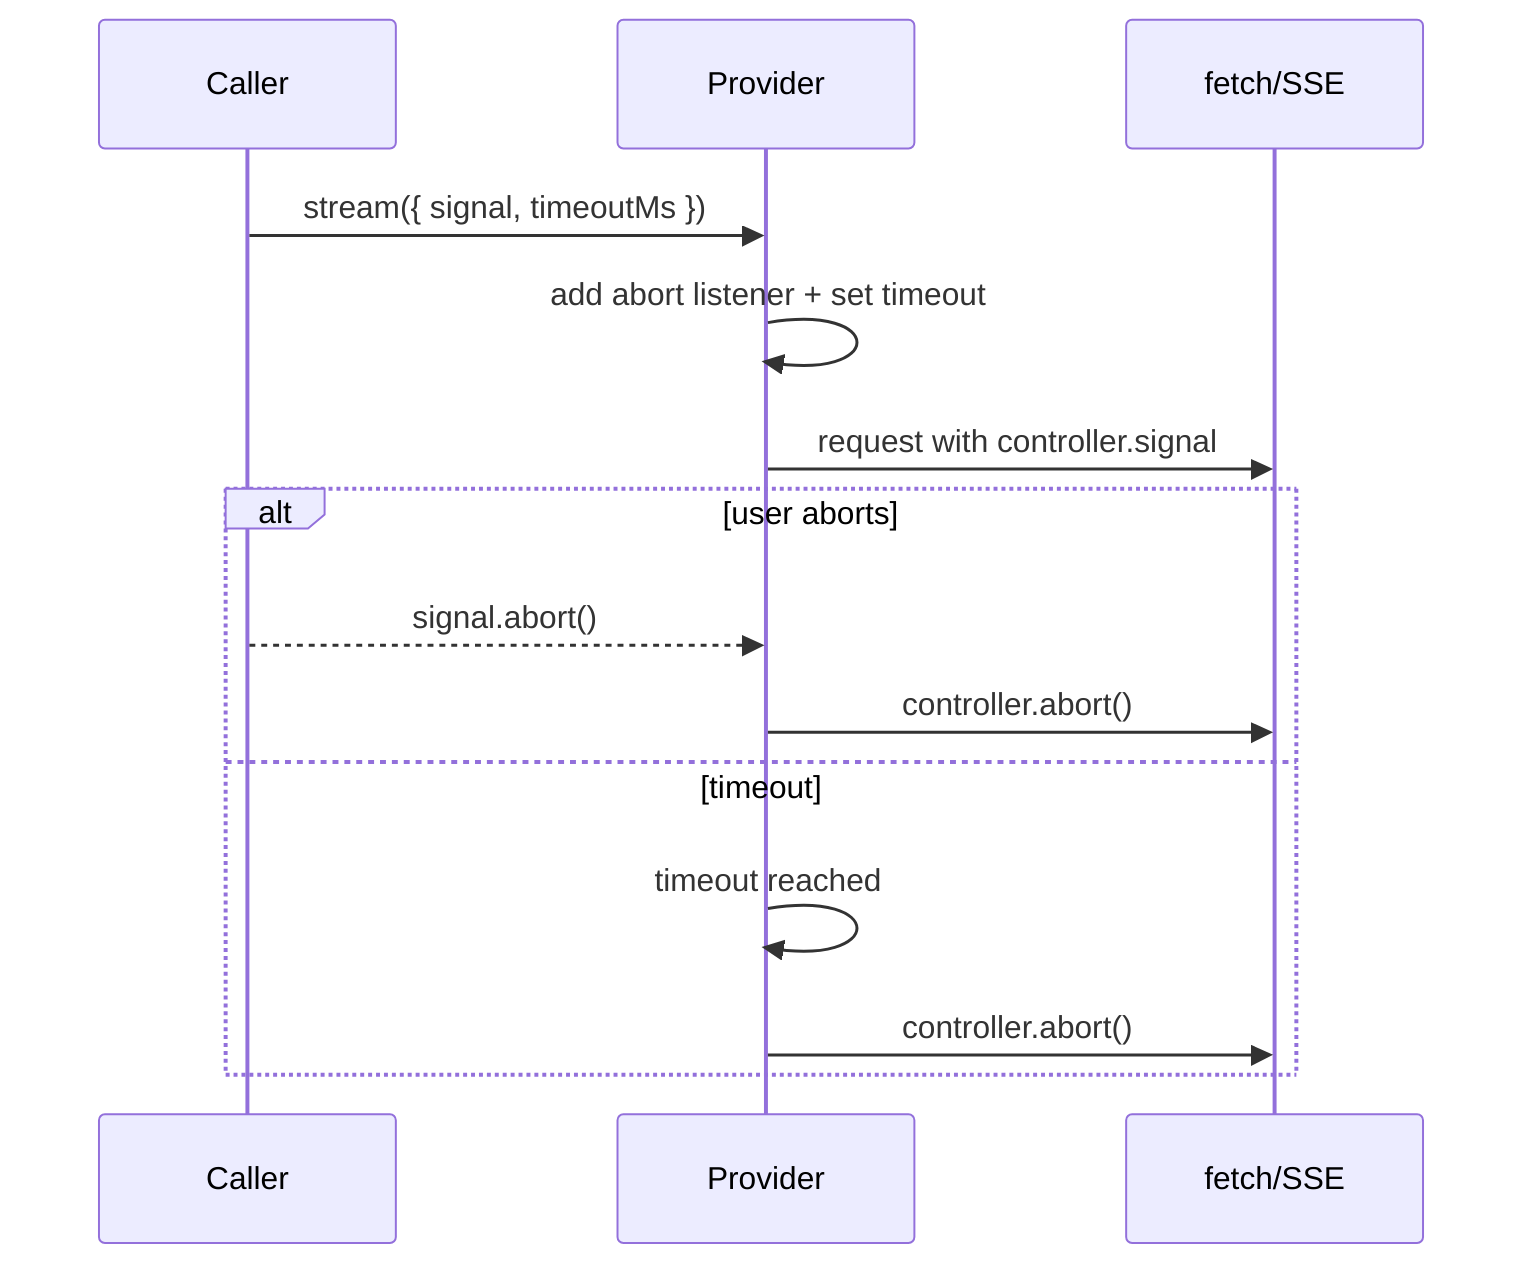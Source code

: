 %% Provider streaming with abort and timeout
sequenceDiagram
  participant Caller
  participant Provider
  participant Fetch as fetch/SSE
  Caller->>Provider: stream({ signal, timeoutMs })
  Provider->>Provider: add abort listener + set timeout
  Provider->>Fetch: request with controller.signal
  alt user aborts
    Caller-->>Provider: signal.abort()
    Provider->>Fetch: controller.abort()
  else timeout
    Provider->>Provider: timeout reached
    Provider->>Fetch: controller.abort()
  end